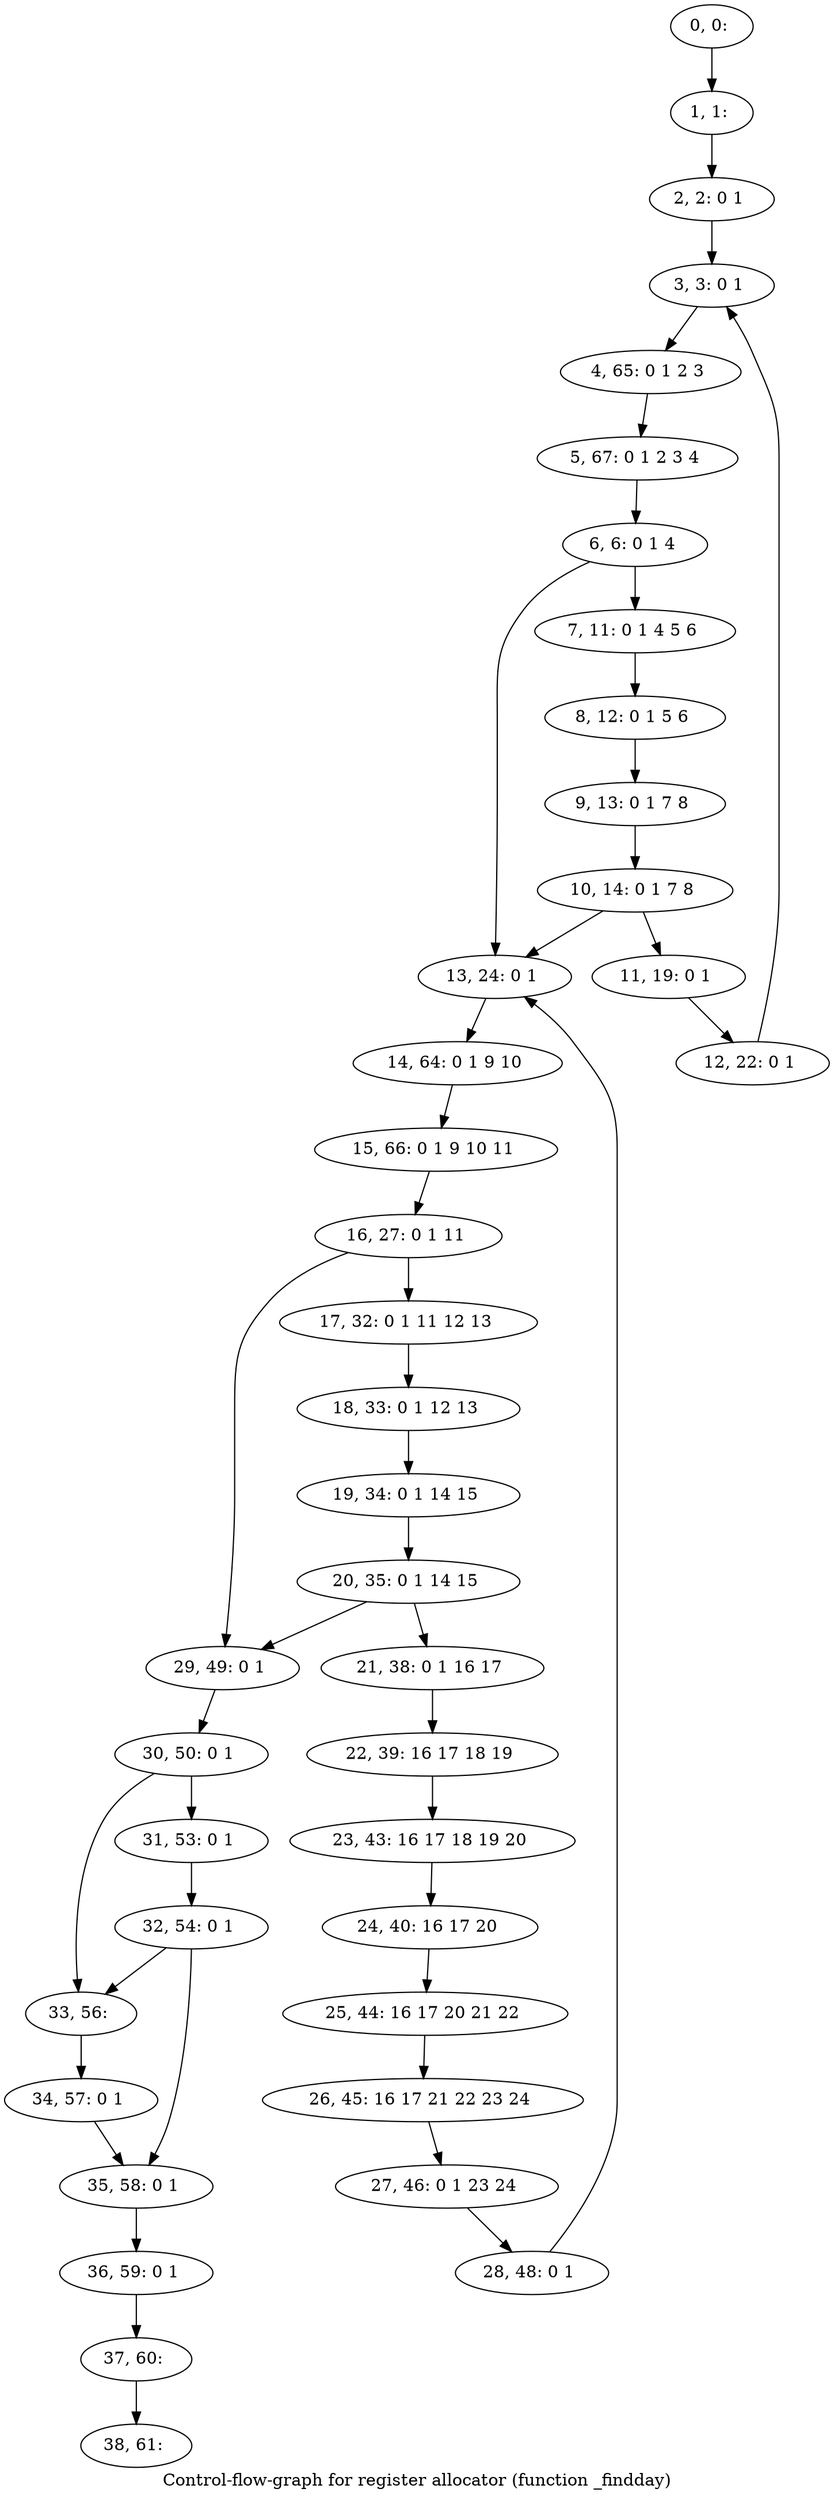 digraph G {
graph [label="Control-flow-graph for register allocator (function _findday)"]
0[label="0, 0: "];
1[label="1, 1: "];
2[label="2, 2: 0 1 "];
3[label="3, 3: 0 1 "];
4[label="4, 65: 0 1 2 3 "];
5[label="5, 67: 0 1 2 3 4 "];
6[label="6, 6: 0 1 4 "];
7[label="7, 11: 0 1 4 5 6 "];
8[label="8, 12: 0 1 5 6 "];
9[label="9, 13: 0 1 7 8 "];
10[label="10, 14: 0 1 7 8 "];
11[label="11, 19: 0 1 "];
12[label="12, 22: 0 1 "];
13[label="13, 24: 0 1 "];
14[label="14, 64: 0 1 9 10 "];
15[label="15, 66: 0 1 9 10 11 "];
16[label="16, 27: 0 1 11 "];
17[label="17, 32: 0 1 11 12 13 "];
18[label="18, 33: 0 1 12 13 "];
19[label="19, 34: 0 1 14 15 "];
20[label="20, 35: 0 1 14 15 "];
21[label="21, 38: 0 1 16 17 "];
22[label="22, 39: 16 17 18 19 "];
23[label="23, 43: 16 17 18 19 20 "];
24[label="24, 40: 16 17 20 "];
25[label="25, 44: 16 17 20 21 22 "];
26[label="26, 45: 16 17 21 22 23 24 "];
27[label="27, 46: 0 1 23 24 "];
28[label="28, 48: 0 1 "];
29[label="29, 49: 0 1 "];
30[label="30, 50: 0 1 "];
31[label="31, 53: 0 1 "];
32[label="32, 54: 0 1 "];
33[label="33, 56: "];
34[label="34, 57: 0 1 "];
35[label="35, 58: 0 1 "];
36[label="36, 59: 0 1 "];
37[label="37, 60: "];
38[label="38, 61: "];
0->1 ;
1->2 ;
2->3 ;
3->4 ;
4->5 ;
5->6 ;
6->7 ;
6->13 ;
7->8 ;
8->9 ;
9->10 ;
10->11 ;
10->13 ;
11->12 ;
12->3 ;
13->14 ;
14->15 ;
15->16 ;
16->17 ;
16->29 ;
17->18 ;
18->19 ;
19->20 ;
20->21 ;
20->29 ;
21->22 ;
22->23 ;
23->24 ;
24->25 ;
25->26 ;
26->27 ;
27->28 ;
28->13 ;
29->30 ;
30->31 ;
30->33 ;
31->32 ;
32->33 ;
32->35 ;
33->34 ;
34->35 ;
35->36 ;
36->37 ;
37->38 ;
}
